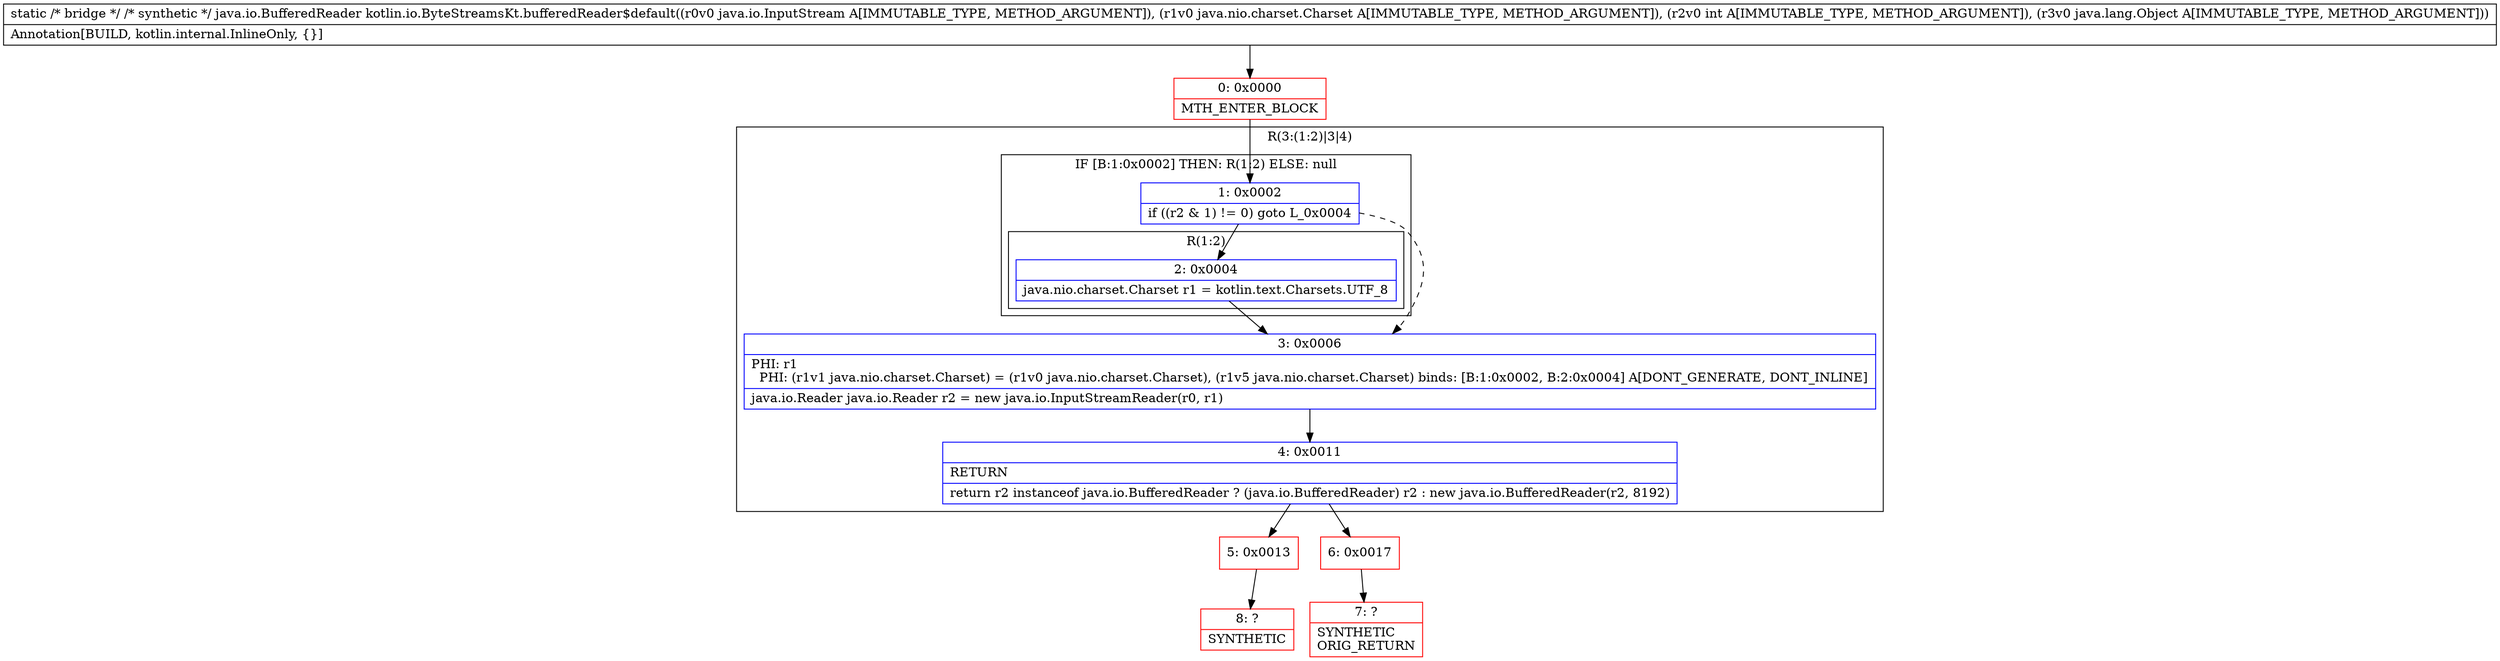 digraph "CFG forkotlin.io.ByteStreamsKt.bufferedReader$default(Ljava\/io\/InputStream;Ljava\/nio\/charset\/Charset;ILjava\/lang\/Object;)Ljava\/io\/BufferedReader;" {
subgraph cluster_Region_1420361817 {
label = "R(3:(1:2)|3|4)";
node [shape=record,color=blue];
subgraph cluster_IfRegion_1129562886 {
label = "IF [B:1:0x0002] THEN: R(1:2) ELSE: null";
node [shape=record,color=blue];
Node_1 [shape=record,label="{1\:\ 0x0002|if ((r2 & 1) != 0) goto L_0x0004\l}"];
subgraph cluster_Region_1892858696 {
label = "R(1:2)";
node [shape=record,color=blue];
Node_2 [shape=record,label="{2\:\ 0x0004|java.nio.charset.Charset r1 = kotlin.text.Charsets.UTF_8\l}"];
}
}
Node_3 [shape=record,label="{3\:\ 0x0006|PHI: r1 \l  PHI: (r1v1 java.nio.charset.Charset) = (r1v0 java.nio.charset.Charset), (r1v5 java.nio.charset.Charset) binds: [B:1:0x0002, B:2:0x0004] A[DONT_GENERATE, DONT_INLINE]\l|java.io.Reader java.io.Reader r2 = new java.io.InputStreamReader(r0, r1)\l}"];
Node_4 [shape=record,label="{4\:\ 0x0011|RETURN\l|return r2 instanceof java.io.BufferedReader ? (java.io.BufferedReader) r2 : new java.io.BufferedReader(r2, 8192)\l}"];
}
Node_0 [shape=record,color=red,label="{0\:\ 0x0000|MTH_ENTER_BLOCK\l}"];
Node_5 [shape=record,color=red,label="{5\:\ 0x0013}"];
Node_6 [shape=record,color=red,label="{6\:\ 0x0017}"];
Node_7 [shape=record,color=red,label="{7\:\ ?|SYNTHETIC\lORIG_RETURN\l}"];
Node_8 [shape=record,color=red,label="{8\:\ ?|SYNTHETIC\l}"];
MethodNode[shape=record,label="{static \/* bridge *\/ \/* synthetic *\/ java.io.BufferedReader kotlin.io.ByteStreamsKt.bufferedReader$default((r0v0 java.io.InputStream A[IMMUTABLE_TYPE, METHOD_ARGUMENT]), (r1v0 java.nio.charset.Charset A[IMMUTABLE_TYPE, METHOD_ARGUMENT]), (r2v0 int A[IMMUTABLE_TYPE, METHOD_ARGUMENT]), (r3v0 java.lang.Object A[IMMUTABLE_TYPE, METHOD_ARGUMENT]))  | Annotation[BUILD, kotlin.internal.InlineOnly, \{\}]\l}"];
MethodNode -> Node_0;
Node_1 -> Node_2;
Node_1 -> Node_3[style=dashed];
Node_2 -> Node_3;
Node_3 -> Node_4;
Node_4 -> Node_5;
Node_4 -> Node_6;
Node_0 -> Node_1;
Node_5 -> Node_8;
Node_6 -> Node_7;
}

